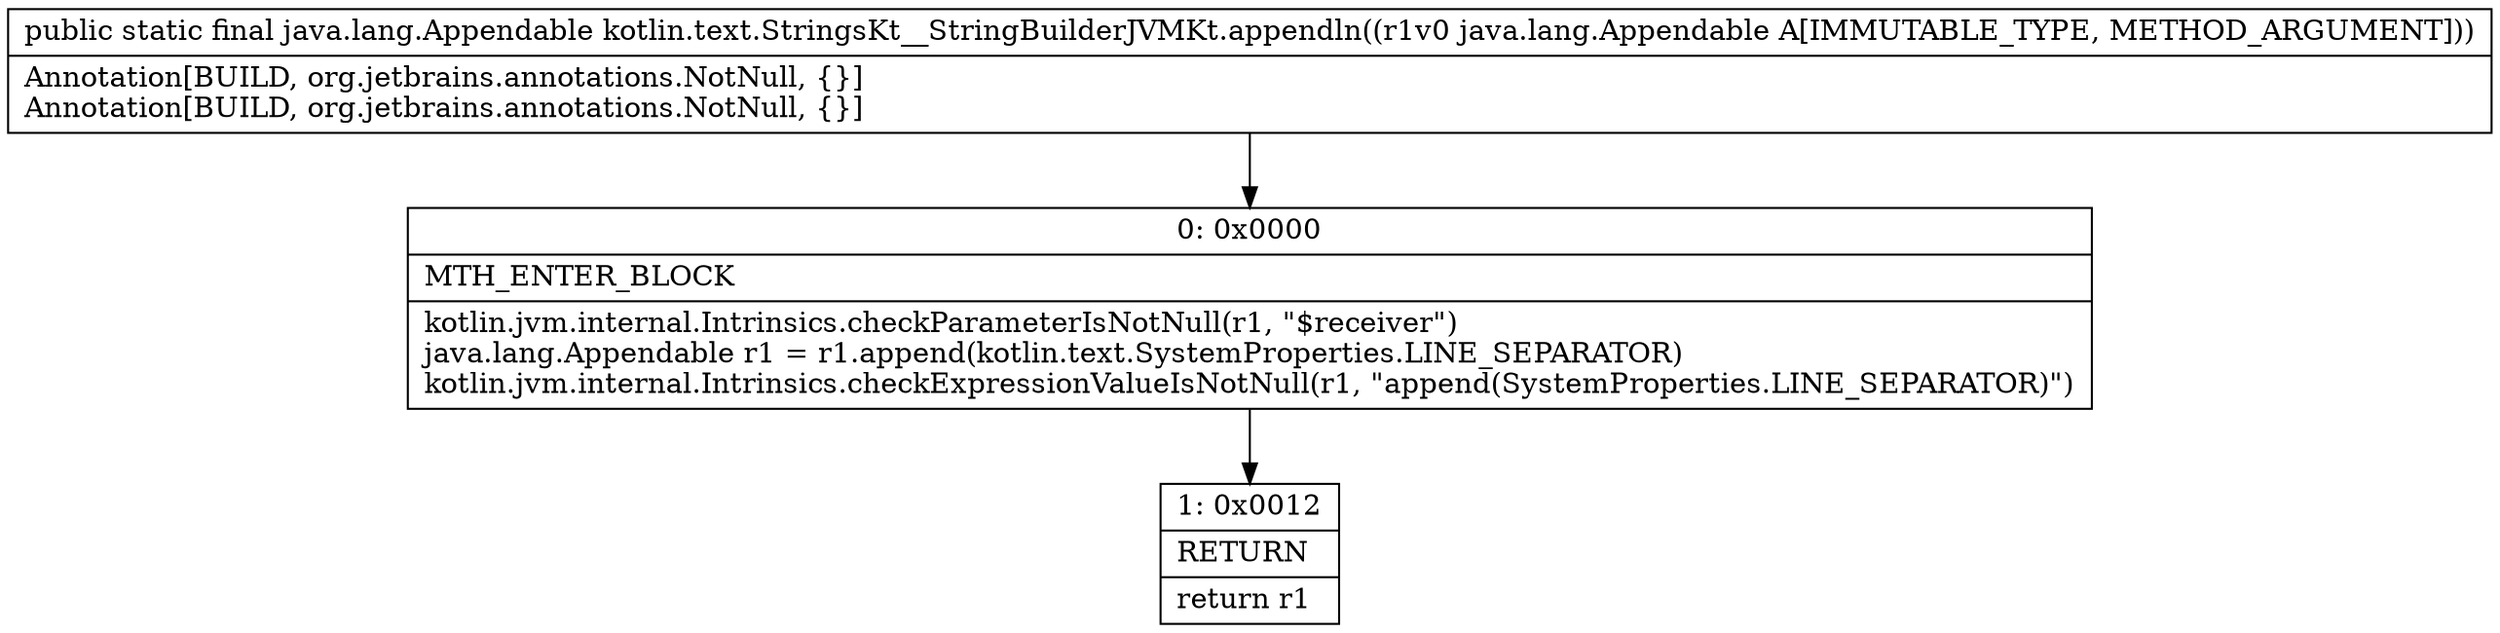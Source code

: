 digraph "CFG forkotlin.text.StringsKt__StringBuilderJVMKt.appendln(Ljava\/lang\/Appendable;)Ljava\/lang\/Appendable;" {
Node_0 [shape=record,label="{0\:\ 0x0000|MTH_ENTER_BLOCK\l|kotlin.jvm.internal.Intrinsics.checkParameterIsNotNull(r1, \"$receiver\")\ljava.lang.Appendable r1 = r1.append(kotlin.text.SystemProperties.LINE_SEPARATOR)\lkotlin.jvm.internal.Intrinsics.checkExpressionValueIsNotNull(r1, \"append(SystemProperties.LINE_SEPARATOR)\")\l}"];
Node_1 [shape=record,label="{1\:\ 0x0012|RETURN\l|return r1\l}"];
MethodNode[shape=record,label="{public static final java.lang.Appendable kotlin.text.StringsKt__StringBuilderJVMKt.appendln((r1v0 java.lang.Appendable A[IMMUTABLE_TYPE, METHOD_ARGUMENT]))  | Annotation[BUILD, org.jetbrains.annotations.NotNull, \{\}]\lAnnotation[BUILD, org.jetbrains.annotations.NotNull, \{\}]\l}"];
MethodNode -> Node_0;
Node_0 -> Node_1;
}


